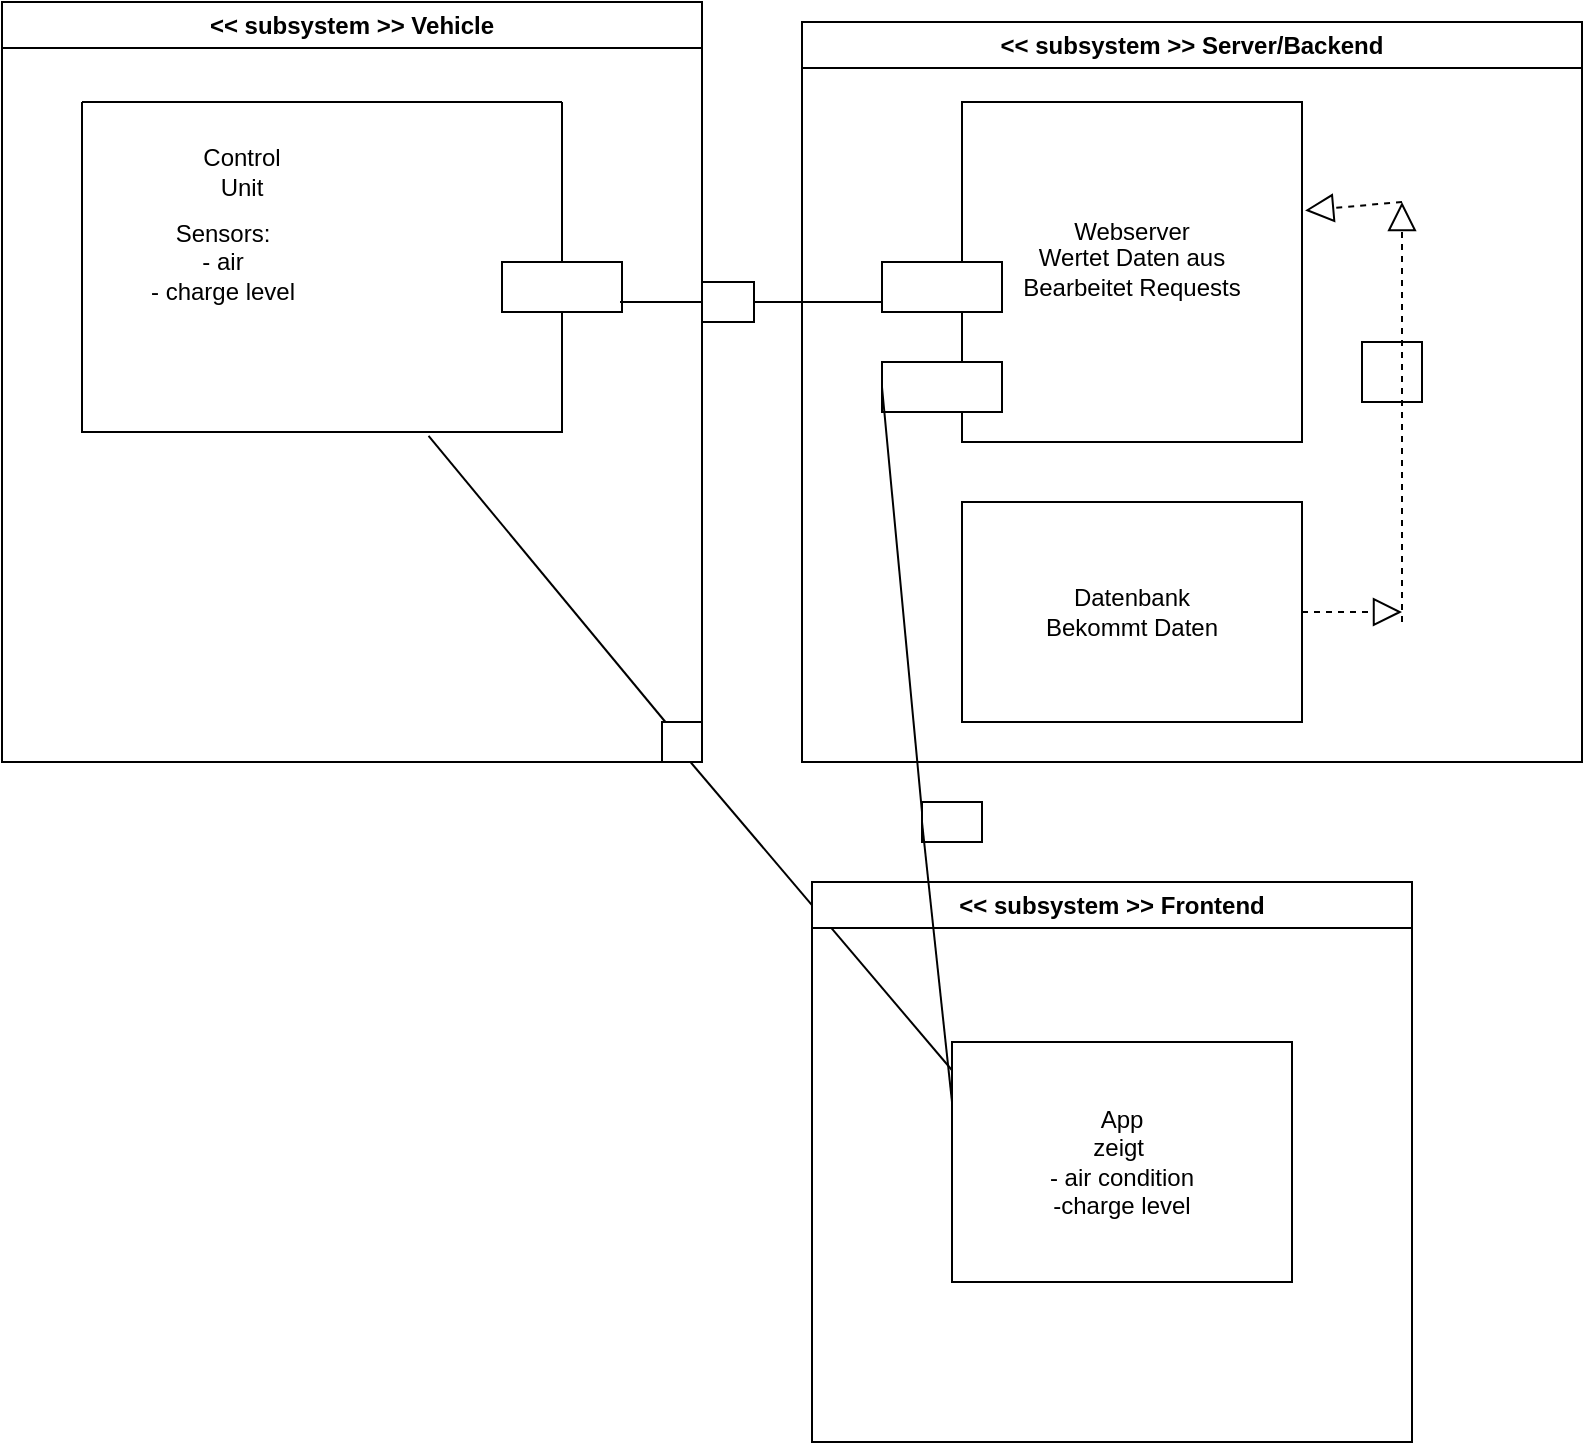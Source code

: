 <mxfile version="20.6.0" type="github">
  <diagram id="prtHgNgQTEPvFCAcTncT" name="Page-1">
    <mxGraphModel dx="1038" dy="635" grid="1" gridSize="10" guides="1" tooltips="1" connect="1" arrows="1" fold="1" page="1" pageScale="1" pageWidth="827" pageHeight="1169" math="0" shadow="0">
      <root>
        <mxCell id="0" />
        <mxCell id="1" parent="0" />
        <mxCell id="t7mHXpypDHEVt24r--o4-1" value="Wertet Daten aus&lt;br&gt;Bearbeitet Requests" style="whiteSpace=wrap;html=1;aspect=fixed;" parent="1" vertex="1">
          <mxGeometry x="560" y="280" width="170" height="170" as="geometry" />
        </mxCell>
        <mxCell id="t7mHXpypDHEVt24r--o4-2" value="" style="rounded=0;whiteSpace=wrap;html=1;" parent="1" vertex="1">
          <mxGeometry x="520" y="360" width="60" height="25" as="geometry" />
        </mxCell>
        <mxCell id="t7mHXpypDHEVt24r--o4-3" value="" style="rounded=0;whiteSpace=wrap;html=1;" parent="1" vertex="1">
          <mxGeometry x="520" y="410" width="60" height="25" as="geometry" />
        </mxCell>
        <mxCell id="t7mHXpypDHEVt24r--o4-4" value="&amp;lt;&amp;lt; subsystem &amp;gt;&amp;gt; Server/Backend" style="swimlane;whiteSpace=wrap;html=1;" parent="1" vertex="1">
          <mxGeometry x="480" y="240" width="390" height="370" as="geometry" />
        </mxCell>
        <mxCell id="t7mHXpypDHEVt24r--o4-5" value="Webserver" style="text;html=1;strokeColor=none;fillColor=none;align=center;verticalAlign=middle;whiteSpace=wrap;rounded=0;" parent="t7mHXpypDHEVt24r--o4-4" vertex="1">
          <mxGeometry x="135" y="90" width="60" height="30" as="geometry" />
        </mxCell>
        <mxCell id="2q27jME2AHrfyZB5BhRp-11" value="Datenbank&lt;br&gt;Bekommt Daten" style="rounded=0;whiteSpace=wrap;html=1;" vertex="1" parent="t7mHXpypDHEVt24r--o4-4">
          <mxGeometry x="80" y="240" width="170" height="110" as="geometry" />
        </mxCell>
        <mxCell id="2q27jME2AHrfyZB5BhRp-17" value="" style="rounded=0;whiteSpace=wrap;html=1;" vertex="1" parent="t7mHXpypDHEVt24r--o4-4">
          <mxGeometry x="280" y="160" width="30" height="30" as="geometry" />
        </mxCell>
        <mxCell id="2q27jME2AHrfyZB5BhRp-18" value="" style="endArrow=block;dashed=1;endFill=0;endSize=12;html=1;rounded=0;" edge="1" parent="t7mHXpypDHEVt24r--o4-4">
          <mxGeometry width="160" relative="1" as="geometry">
            <mxPoint x="250" y="295" as="sourcePoint" />
            <mxPoint x="300" y="295" as="targetPoint" />
          </mxGeometry>
        </mxCell>
        <mxCell id="t7mHXpypDHEVt24r--o4-6" value="&amp;lt;&amp;lt; subsystem &amp;gt;&amp;gt; Vehicle" style="swimlane;whiteSpace=wrap;html=1;" parent="1" vertex="1">
          <mxGeometry x="80" y="230" width="350" height="380" as="geometry" />
        </mxCell>
        <mxCell id="t7mHXpypDHEVt24r--o4-7" value="" style="swimlane;startSize=0;" parent="t7mHXpypDHEVt24r--o4-6" vertex="1">
          <mxGeometry x="40" y="50" width="240" height="165" as="geometry" />
        </mxCell>
        <mxCell id="t7mHXpypDHEVt24r--o4-8" value="Control Unit" style="text;html=1;strokeColor=none;fillColor=none;align=center;verticalAlign=middle;whiteSpace=wrap;rounded=0;" parent="t7mHXpypDHEVt24r--o4-7" vertex="1">
          <mxGeometry x="50" y="20" width="60" height="30" as="geometry" />
        </mxCell>
        <mxCell id="t7mHXpypDHEVt24r--o4-11" value="" style="rounded=0;whiteSpace=wrap;html=1;" parent="t7mHXpypDHEVt24r--o4-6" vertex="1">
          <mxGeometry x="250" y="130" width="60" height="25" as="geometry" />
        </mxCell>
        <mxCell id="2q27jME2AHrfyZB5BhRp-5" value="" style="endArrow=none;html=1;rounded=0;exitX=0.722;exitY=1.012;exitDx=0;exitDy=0;exitPerimeter=0;startArrow=none;" edge="1" parent="t7mHXpypDHEVt24r--o4-6" source="2q27jME2AHrfyZB5BhRp-21">
          <mxGeometry width="50" height="50" relative="1" as="geometry">
            <mxPoint x="220" y="290" as="sourcePoint" />
            <mxPoint x="480" y="540" as="targetPoint" />
          </mxGeometry>
        </mxCell>
        <mxCell id="2q27jME2AHrfyZB5BhRp-21" value="" style="rounded=0;whiteSpace=wrap;html=1;" vertex="1" parent="t7mHXpypDHEVt24r--o4-6">
          <mxGeometry x="330" y="360" width="20" height="20" as="geometry" />
        </mxCell>
        <mxCell id="2q27jME2AHrfyZB5BhRp-22" value="" style="endArrow=none;html=1;rounded=0;exitX=0.722;exitY=1.012;exitDx=0;exitDy=0;exitPerimeter=0;" edge="1" parent="t7mHXpypDHEVt24r--o4-6" source="t7mHXpypDHEVt24r--o4-7" target="2q27jME2AHrfyZB5BhRp-21">
          <mxGeometry width="50" height="50" relative="1" as="geometry">
            <mxPoint x="293.28" y="446.98" as="sourcePoint" />
            <mxPoint x="560" y="770" as="targetPoint" />
          </mxGeometry>
        </mxCell>
        <mxCell id="t7mHXpypDHEVt24r--o4-9" value="Sensors:&lt;br&gt;- air&lt;br&gt;- charge level" style="text;html=1;align=center;verticalAlign=middle;resizable=0;points=[];autosize=1;strokeColor=none;fillColor=none;" parent="1" vertex="1">
          <mxGeometry x="140" y="330" width="100" height="60" as="geometry" />
        </mxCell>
        <mxCell id="2q27jME2AHrfyZB5BhRp-1" value="&amp;lt;&amp;lt; subsystem &amp;gt;&amp;gt; Frontend" style="swimlane;whiteSpace=wrap;html=1;" vertex="1" parent="1">
          <mxGeometry x="485" y="670" width="300" height="280" as="geometry" />
        </mxCell>
        <mxCell id="2q27jME2AHrfyZB5BhRp-6" value="App&lt;br&gt;zeigt&amp;nbsp;&lt;br&gt;- air condition&lt;br&gt;-charge level" style="rounded=0;whiteSpace=wrap;html=1;" vertex="1" parent="2q27jME2AHrfyZB5BhRp-1">
          <mxGeometry x="70" y="80" width="170" height="120" as="geometry" />
        </mxCell>
        <mxCell id="2q27jME2AHrfyZB5BhRp-2" value="" style="endArrow=none;html=1;rounded=0;" edge="1" parent="1">
          <mxGeometry width="50" height="50" relative="1" as="geometry">
            <mxPoint x="389" y="380" as="sourcePoint" />
            <mxPoint x="520" y="380" as="targetPoint" />
          </mxGeometry>
        </mxCell>
        <mxCell id="2q27jME2AHrfyZB5BhRp-3" value="" style="rounded=0;whiteSpace=wrap;html=1;" vertex="1" parent="1">
          <mxGeometry x="430" y="370" width="26" height="20" as="geometry" />
        </mxCell>
        <mxCell id="2q27jME2AHrfyZB5BhRp-7" value="" style="endArrow=none;html=1;rounded=0;entryX=0;entryY=0.5;entryDx=0;entryDy=0;exitX=0;exitY=0.25;exitDx=0;exitDy=0;startArrow=none;" edge="1" parent="1" source="2q27jME2AHrfyZB5BhRp-9" target="t7mHXpypDHEVt24r--o4-3">
          <mxGeometry width="50" height="50" relative="1" as="geometry">
            <mxPoint x="390" y="580" as="sourcePoint" />
            <mxPoint x="440" y="530" as="targetPoint" />
          </mxGeometry>
        </mxCell>
        <mxCell id="2q27jME2AHrfyZB5BhRp-9" value="" style="rounded=0;whiteSpace=wrap;html=1;" vertex="1" parent="1">
          <mxGeometry x="540" y="630" width="30" height="20" as="geometry" />
        </mxCell>
        <mxCell id="2q27jME2AHrfyZB5BhRp-10" value="" style="endArrow=none;html=1;rounded=0;entryX=0;entryY=0.5;entryDx=0;entryDy=0;exitX=0;exitY=0.25;exitDx=0;exitDy=0;" edge="1" parent="1" source="2q27jME2AHrfyZB5BhRp-6" target="2q27jME2AHrfyZB5BhRp-9">
          <mxGeometry width="50" height="50" relative="1" as="geometry">
            <mxPoint x="560" y="670" as="sourcePoint" />
            <mxPoint x="520" y="422.5" as="targetPoint" />
          </mxGeometry>
        </mxCell>
        <mxCell id="2q27jME2AHrfyZB5BhRp-19" value="" style="endArrow=block;dashed=1;endFill=0;endSize=12;html=1;rounded=0;" edge="1" parent="1">
          <mxGeometry width="160" relative="1" as="geometry">
            <mxPoint x="780" y="540" as="sourcePoint" />
            <mxPoint x="780" y="330" as="targetPoint" />
          </mxGeometry>
        </mxCell>
        <mxCell id="2q27jME2AHrfyZB5BhRp-20" value="" style="endArrow=block;dashed=1;endFill=0;endSize=12;html=1;rounded=0;entryX=1.009;entryY=0.319;entryDx=0;entryDy=0;entryPerimeter=0;" edge="1" parent="1" target="t7mHXpypDHEVt24r--o4-1">
          <mxGeometry width="160" relative="1" as="geometry">
            <mxPoint x="780" y="330" as="sourcePoint" />
            <mxPoint x="740" y="330" as="targetPoint" />
          </mxGeometry>
        </mxCell>
      </root>
    </mxGraphModel>
  </diagram>
</mxfile>
